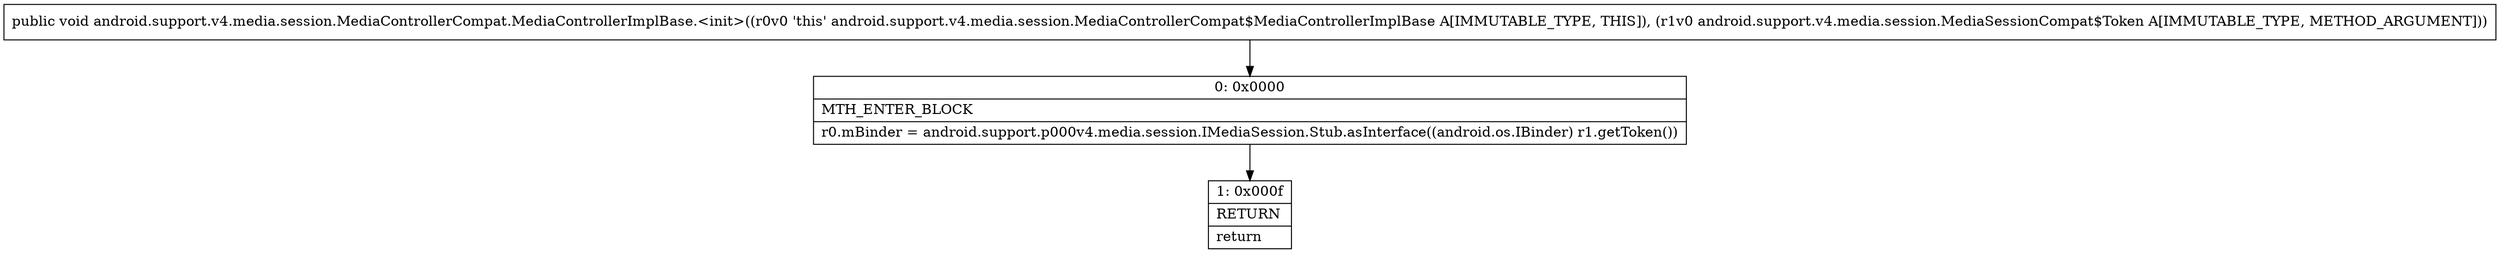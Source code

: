 digraph "CFG forandroid.support.v4.media.session.MediaControllerCompat.MediaControllerImplBase.\<init\>(Landroid\/support\/v4\/media\/session\/MediaSessionCompat$Token;)V" {
Node_0 [shape=record,label="{0\:\ 0x0000|MTH_ENTER_BLOCK\l|r0.mBinder = android.support.p000v4.media.session.IMediaSession.Stub.asInterface((android.os.IBinder) r1.getToken())\l}"];
Node_1 [shape=record,label="{1\:\ 0x000f|RETURN\l|return\l}"];
MethodNode[shape=record,label="{public void android.support.v4.media.session.MediaControllerCompat.MediaControllerImplBase.\<init\>((r0v0 'this' android.support.v4.media.session.MediaControllerCompat$MediaControllerImplBase A[IMMUTABLE_TYPE, THIS]), (r1v0 android.support.v4.media.session.MediaSessionCompat$Token A[IMMUTABLE_TYPE, METHOD_ARGUMENT])) }"];
MethodNode -> Node_0;
Node_0 -> Node_1;
}

